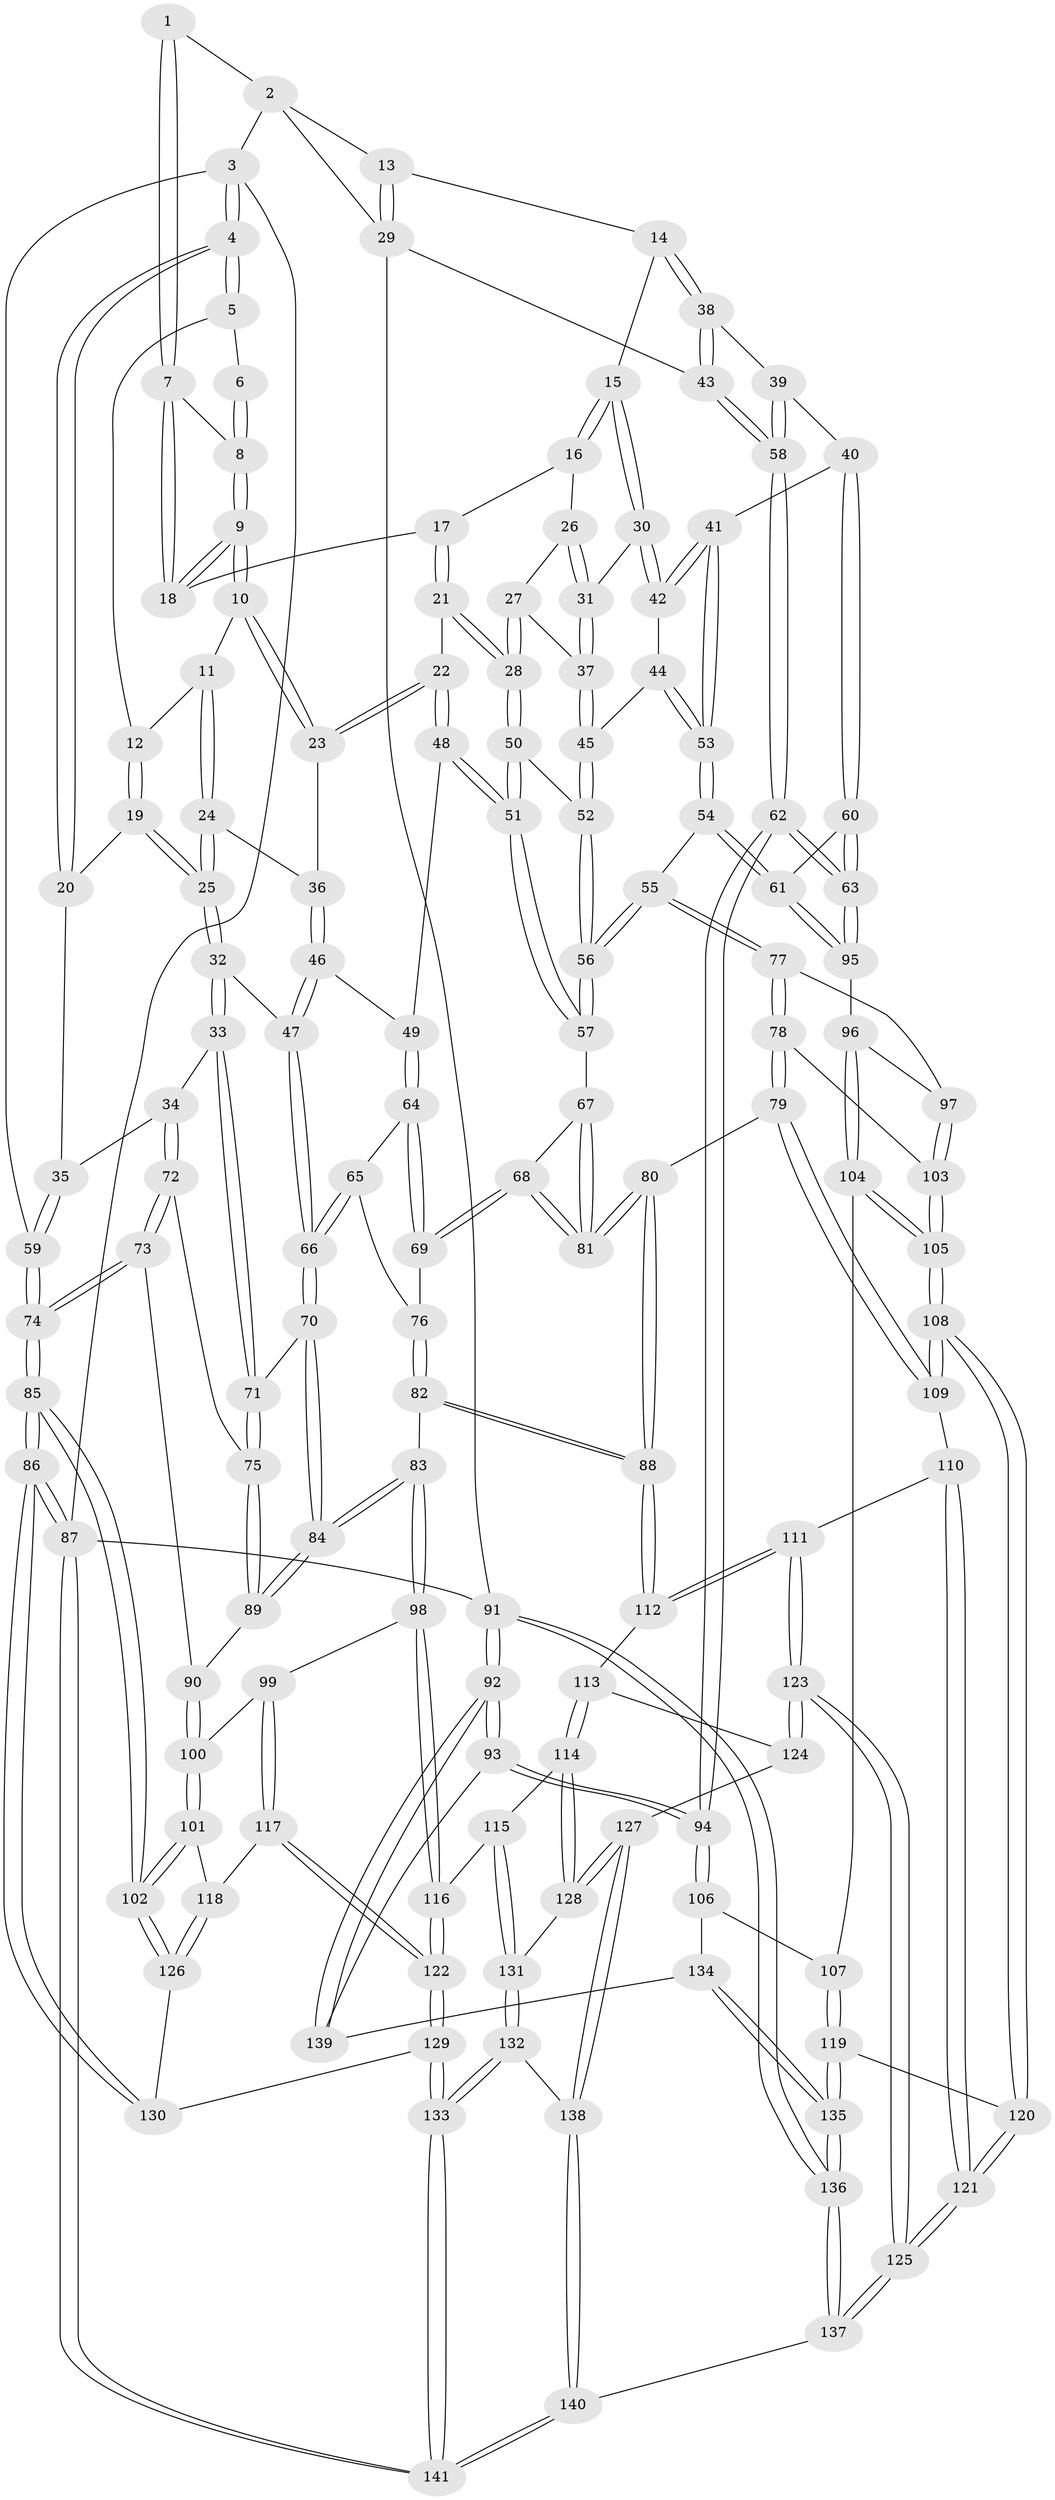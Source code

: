// coarse degree distribution, {2: 0.08235294117647059, 5: 0.09411764705882353, 4: 0.17647058823529413, 3: 0.6352941176470588, 6: 0.011764705882352941}
// Generated by graph-tools (version 1.1) at 2025/54/03/04/25 22:54:25]
// undirected, 141 vertices, 349 edges
graph export_dot {
  node [color=gray90,style=filled];
  1 [pos="+0.657132105979092+0"];
  2 [pos="+0.8199502554402917+0"];
  3 [pos="+0+0"];
  4 [pos="+0+0"];
  5 [pos="+0.3143980973236152+0"];
  6 [pos="+0.3724339886292781+0"];
  7 [pos="+0.6146162475991873+0.0015002348046826467"];
  8 [pos="+0.46718148485651334+0.06902874667304269"];
  9 [pos="+0.476473200094472+0.12602271359424355"];
  10 [pos="+0.4510036088875373+0.1838239639242495"];
  11 [pos="+0.36405459762151104+0.11694219392404041"];
  12 [pos="+0.33585467333001817+0.06275620731289284"];
  13 [pos="+0.8451996857890625+0.12852651103106694"];
  14 [pos="+0.8374913156733803+0.15328182889052364"];
  15 [pos="+0.7773880979070618+0.1770186603608683"];
  16 [pos="+0.7192198514680483+0.1854832181189766"];
  17 [pos="+0.6197342904799995+0.09480001459286312"];
  18 [pos="+0.6080855628090854+0.03981191365649157"];
  19 [pos="+0.18793023293794694+0.18336605723422"];
  20 [pos="+0.018315759775426203+0.05663305442525345"];
  21 [pos="+0.5366458775934994+0.23270467009861676"];
  22 [pos="+0.5051118192145285+0.2277519380915917"];
  23 [pos="+0.4559727340764233+0.19986005798794615"];
  24 [pos="+0.26539767417232246+0.21892098656912432"];
  25 [pos="+0.21795910779712976+0.22712308392317151"];
  26 [pos="+0.6997636145236452+0.2036562128180654"];
  27 [pos="+0.6011865081657484+0.23378207042355634"];
  28 [pos="+0.5496527781589229+0.24153119786170085"];
  29 [pos="+1+0.13019262546788019"];
  30 [pos="+0.7472581636013467+0.300172680143902"];
  31 [pos="+0.690104604437174+0.2777268020268507"];
  32 [pos="+0.21001157853377778+0.3408195120460657"];
  33 [pos="+0.1682539936460536+0.37244873355368746"];
  34 [pos="+0.12466460048340972+0.3775197134307187"];
  35 [pos="+0.10376436587867163+0.348373686240439"];
  36 [pos="+0.39045303286093663+0.25230776440873653"];
  37 [pos="+0.6775882945588294+0.30299069717789917"];
  38 [pos="+0.8379483618659425+0.1541648663691929"];
  39 [pos="+0.8692155203818369+0.32979206327224425"];
  40 [pos="+0.8527780839376841+0.3434967220703586"];
  41 [pos="+0.845683692373518+0.3455546984227122"];
  42 [pos="+0.7550190690479051+0.35318830824999764"];
  43 [pos="+1+0.36577270964645686"];
  44 [pos="+0.7505082068874234+0.3560477322429026"];
  45 [pos="+0.6663345264008582+0.355019606370205"];
  46 [pos="+0.35531405525225007+0.37227318252665176"];
  47 [pos="+0.3278986330426508+0.38068409677667486"];
  48 [pos="+0.46033780979810374+0.38495469317363173"];
  49 [pos="+0.4136873085809439+0.3970887665943953"];
  50 [pos="+0.5718923700538802+0.29512896551973555"];
  51 [pos="+0.5336504965328553+0.4092988256551988"];
  52 [pos="+0.6660761222266399+0.3551684819989017"];
  53 [pos="+0.7517583927619361+0.5007203464606593"];
  54 [pos="+0.7412146897575936+0.5619841798173741"];
  55 [pos="+0.6643879923486737+0.5454384567477291"];
  56 [pos="+0.6176808054241929+0.48266251678497213"];
  57 [pos="+0.5798566121036431+0.4685646173114732"];
  58 [pos="+1+0.4334788036859818"];
  59 [pos="+0+0.05510835095349104"];
  60 [pos="+0.852939696614966+0.43324120254223325"];
  61 [pos="+0.7610351277457116+0.5741526473871544"];
  62 [pos="+1+0.5615681236645869"];
  63 [pos="+1+0.5631160350749767"];
  64 [pos="+0.4152317311568515+0.4066266657939703"];
  65 [pos="+0.3611410008073791+0.5119432376178468"];
  66 [pos="+0.3082318184724704+0.5033682971830167"];
  67 [pos="+0.5627071310472567+0.4762769031458511"];
  68 [pos="+0.45059547604938166+0.5178593952168467"];
  69 [pos="+0.44365189090913515+0.514126022420004"];
  70 [pos="+0.29243216090654+0.5195215622881451"];
  71 [pos="+0.20891926239409095+0.5043928813061459"];
  72 [pos="+0.06620618014998474+0.42195872874079304"];
  73 [pos="+0+0.5035388006231014"];
  74 [pos="+0+0.4994148069304789"];
  75 [pos="+0.15713094685542311+0.5647071406063283"];
  76 [pos="+0.3998711521262737+0.5256473438438212"];
  77 [pos="+0.5511918406931052+0.6598225499987339"];
  78 [pos="+0.5283470805524233+0.6737028758340508"];
  79 [pos="+0.4881154402372326+0.6942077599928622"];
  80 [pos="+0.4870379727709065+0.6942614793691679"];
  81 [pos="+0.47486554926147073+0.618294084204343"];
  82 [pos="+0.3361408921697994+0.699452610898922"];
  83 [pos="+0.3249299950854117+0.6984657094933502"];
  84 [pos="+0.31071309871958436+0.669818706029386"];
  85 [pos="+0+0.7928062685107047"];
  86 [pos="+0+1"];
  87 [pos="+0+1"];
  88 [pos="+0.42414945434956786+0.7244025146754933"];
  89 [pos="+0.15618341239687356+0.567269047954104"];
  90 [pos="+0.08318050757251955+0.6236510342914418"];
  91 [pos="+1+1"];
  92 [pos="+1+1"];
  93 [pos="+1+0.9343392925642825"];
  94 [pos="+1+0.7355774017195034"];
  95 [pos="+0.7917653514412347+0.6038933322213875"];
  96 [pos="+0.7863199622911355+0.6481303575520833"];
  97 [pos="+0.6652801133839674+0.7250567086990806"];
  98 [pos="+0.24222202521700414+0.7564609488349346"];
  99 [pos="+0.1875927292472087+0.7498025232382578"];
  100 [pos="+0.1009763374279628+0.6863772909366425"];
  101 [pos="+0+0.7788566101954663"];
  102 [pos="+0+0.7906121224495821"];
  103 [pos="+0.6564687800333663+0.7648619486753817"];
  104 [pos="+0.7913781066889187+0.6842998699486719"];
  105 [pos="+0.6565680222351071+0.8062895451341767"];
  106 [pos="+0.9112297510516817+0.8260535563606576"];
  107 [pos="+0.8168017417648423+0.769590753122182"];
  108 [pos="+0.6549794026767067+0.8122864527085119"];
  109 [pos="+0.5700449991584381+0.7817778887274073"];
  110 [pos="+0.5593201089428015+0.8417552168873892"];
  111 [pos="+0.5185651585222025+0.857277748048168"];
  112 [pos="+0.42675540414949986+0.7535257159857546"];
  113 [pos="+0.42402972477123413+0.771963955581537"];
  114 [pos="+0.3637569806901137+0.876649475664877"];
  115 [pos="+0.26435221126132474+0.8564018728246363"];
  116 [pos="+0.24650780299186878+0.8244691012904604"];
  117 [pos="+0.10075707986147926+0.8444669593644646"];
  118 [pos="+0.061562172639888196+0.8368091814755227"];
  119 [pos="+0.7167451428812076+0.8722215375092832"];
  120 [pos="+0.6775085373264284+0.8586965716214734"];
  121 [pos="+0.6074602395159939+0.9029775407954536"];
  122 [pos="+0.13573741159412803+0.9431596068233392"];
  123 [pos="+0.5209882747912826+0.9722312155352831"];
  124 [pos="+0.4427498655354519+0.8608256141188161"];
  125 [pos="+0.5317667598417127+1"];
  126 [pos="+0.034265561809385406+0.8826747982581166"];
  127 [pos="+0.3841131506528713+0.9533722780075021"];
  128 [pos="+0.3673040706167299+0.9264138937152933"];
  129 [pos="+0.1327559888835259+0.9699974032018455"];
  130 [pos="+0.03133928018185209+0.895636020804585"];
  131 [pos="+0.2733535670019851+0.9088627801611006"];
  132 [pos="+0.26559979975737213+0.9324280117009391"];
  133 [pos="+0.13917721350750317+1"];
  134 [pos="+0.8798607591474487+0.9182140700534777"];
  135 [pos="+0.7946875502474015+1"];
  136 [pos="+0.774457203443037+1"];
  137 [pos="+0.4961848703175395+1"];
  138 [pos="+0.41465846654642646+1"];
  139 [pos="+0.884679390588072+0.9200436431534526"];
  140 [pos="+0.4810339151094524+1"];
  141 [pos="+0.07186550754610514+1"];
  1 -- 2;
  1 -- 7;
  1 -- 7;
  2 -- 3;
  2 -- 13;
  2 -- 29;
  3 -- 4;
  3 -- 4;
  3 -- 59;
  3 -- 87;
  4 -- 5;
  4 -- 5;
  4 -- 20;
  4 -- 20;
  5 -- 6;
  5 -- 12;
  6 -- 8;
  6 -- 8;
  7 -- 8;
  7 -- 18;
  7 -- 18;
  8 -- 9;
  8 -- 9;
  9 -- 10;
  9 -- 10;
  9 -- 18;
  9 -- 18;
  10 -- 11;
  10 -- 23;
  10 -- 23;
  11 -- 12;
  11 -- 24;
  11 -- 24;
  12 -- 19;
  12 -- 19;
  13 -- 14;
  13 -- 29;
  13 -- 29;
  14 -- 15;
  14 -- 38;
  14 -- 38;
  15 -- 16;
  15 -- 16;
  15 -- 30;
  15 -- 30;
  16 -- 17;
  16 -- 26;
  17 -- 18;
  17 -- 21;
  17 -- 21;
  19 -- 20;
  19 -- 25;
  19 -- 25;
  20 -- 35;
  21 -- 22;
  21 -- 28;
  21 -- 28;
  22 -- 23;
  22 -- 23;
  22 -- 48;
  22 -- 48;
  23 -- 36;
  24 -- 25;
  24 -- 25;
  24 -- 36;
  25 -- 32;
  25 -- 32;
  26 -- 27;
  26 -- 31;
  26 -- 31;
  27 -- 28;
  27 -- 28;
  27 -- 37;
  28 -- 50;
  28 -- 50;
  29 -- 43;
  29 -- 91;
  30 -- 31;
  30 -- 42;
  30 -- 42;
  31 -- 37;
  31 -- 37;
  32 -- 33;
  32 -- 33;
  32 -- 47;
  33 -- 34;
  33 -- 71;
  33 -- 71;
  34 -- 35;
  34 -- 72;
  34 -- 72;
  35 -- 59;
  35 -- 59;
  36 -- 46;
  36 -- 46;
  37 -- 45;
  37 -- 45;
  38 -- 39;
  38 -- 43;
  38 -- 43;
  39 -- 40;
  39 -- 58;
  39 -- 58;
  40 -- 41;
  40 -- 60;
  40 -- 60;
  41 -- 42;
  41 -- 42;
  41 -- 53;
  41 -- 53;
  42 -- 44;
  43 -- 58;
  43 -- 58;
  44 -- 45;
  44 -- 53;
  44 -- 53;
  45 -- 52;
  45 -- 52;
  46 -- 47;
  46 -- 47;
  46 -- 49;
  47 -- 66;
  47 -- 66;
  48 -- 49;
  48 -- 51;
  48 -- 51;
  49 -- 64;
  49 -- 64;
  50 -- 51;
  50 -- 51;
  50 -- 52;
  51 -- 57;
  51 -- 57;
  52 -- 56;
  52 -- 56;
  53 -- 54;
  53 -- 54;
  54 -- 55;
  54 -- 61;
  54 -- 61;
  55 -- 56;
  55 -- 56;
  55 -- 77;
  55 -- 77;
  56 -- 57;
  56 -- 57;
  57 -- 67;
  58 -- 62;
  58 -- 62;
  59 -- 74;
  59 -- 74;
  60 -- 61;
  60 -- 63;
  60 -- 63;
  61 -- 95;
  61 -- 95;
  62 -- 63;
  62 -- 63;
  62 -- 94;
  62 -- 94;
  63 -- 95;
  63 -- 95;
  64 -- 65;
  64 -- 69;
  64 -- 69;
  65 -- 66;
  65 -- 66;
  65 -- 76;
  66 -- 70;
  66 -- 70;
  67 -- 68;
  67 -- 81;
  67 -- 81;
  68 -- 69;
  68 -- 69;
  68 -- 81;
  68 -- 81;
  69 -- 76;
  70 -- 71;
  70 -- 84;
  70 -- 84;
  71 -- 75;
  71 -- 75;
  72 -- 73;
  72 -- 73;
  72 -- 75;
  73 -- 74;
  73 -- 74;
  73 -- 90;
  74 -- 85;
  74 -- 85;
  75 -- 89;
  75 -- 89;
  76 -- 82;
  76 -- 82;
  77 -- 78;
  77 -- 78;
  77 -- 97;
  78 -- 79;
  78 -- 79;
  78 -- 103;
  79 -- 80;
  79 -- 109;
  79 -- 109;
  80 -- 81;
  80 -- 81;
  80 -- 88;
  80 -- 88;
  82 -- 83;
  82 -- 88;
  82 -- 88;
  83 -- 84;
  83 -- 84;
  83 -- 98;
  83 -- 98;
  84 -- 89;
  84 -- 89;
  85 -- 86;
  85 -- 86;
  85 -- 102;
  85 -- 102;
  86 -- 87;
  86 -- 87;
  86 -- 130;
  86 -- 130;
  87 -- 141;
  87 -- 141;
  87 -- 91;
  88 -- 112;
  88 -- 112;
  89 -- 90;
  90 -- 100;
  90 -- 100;
  91 -- 92;
  91 -- 92;
  91 -- 136;
  91 -- 136;
  92 -- 93;
  92 -- 93;
  92 -- 139;
  92 -- 139;
  93 -- 94;
  93 -- 94;
  93 -- 139;
  94 -- 106;
  94 -- 106;
  95 -- 96;
  96 -- 97;
  96 -- 104;
  96 -- 104;
  97 -- 103;
  97 -- 103;
  98 -- 99;
  98 -- 116;
  98 -- 116;
  99 -- 100;
  99 -- 117;
  99 -- 117;
  100 -- 101;
  100 -- 101;
  101 -- 102;
  101 -- 102;
  101 -- 118;
  102 -- 126;
  102 -- 126;
  103 -- 105;
  103 -- 105;
  104 -- 105;
  104 -- 105;
  104 -- 107;
  105 -- 108;
  105 -- 108;
  106 -- 107;
  106 -- 134;
  107 -- 119;
  107 -- 119;
  108 -- 109;
  108 -- 109;
  108 -- 120;
  108 -- 120;
  109 -- 110;
  110 -- 111;
  110 -- 121;
  110 -- 121;
  111 -- 112;
  111 -- 112;
  111 -- 123;
  111 -- 123;
  112 -- 113;
  113 -- 114;
  113 -- 114;
  113 -- 124;
  114 -- 115;
  114 -- 128;
  114 -- 128;
  115 -- 116;
  115 -- 131;
  115 -- 131;
  116 -- 122;
  116 -- 122;
  117 -- 118;
  117 -- 122;
  117 -- 122;
  118 -- 126;
  118 -- 126;
  119 -- 120;
  119 -- 135;
  119 -- 135;
  120 -- 121;
  120 -- 121;
  121 -- 125;
  121 -- 125;
  122 -- 129;
  122 -- 129;
  123 -- 124;
  123 -- 124;
  123 -- 125;
  123 -- 125;
  124 -- 127;
  125 -- 137;
  125 -- 137;
  126 -- 130;
  127 -- 128;
  127 -- 128;
  127 -- 138;
  127 -- 138;
  128 -- 131;
  129 -- 130;
  129 -- 133;
  129 -- 133;
  131 -- 132;
  131 -- 132;
  132 -- 133;
  132 -- 133;
  132 -- 138;
  133 -- 141;
  133 -- 141;
  134 -- 135;
  134 -- 135;
  134 -- 139;
  135 -- 136;
  135 -- 136;
  136 -- 137;
  136 -- 137;
  137 -- 140;
  138 -- 140;
  138 -- 140;
  140 -- 141;
  140 -- 141;
}

